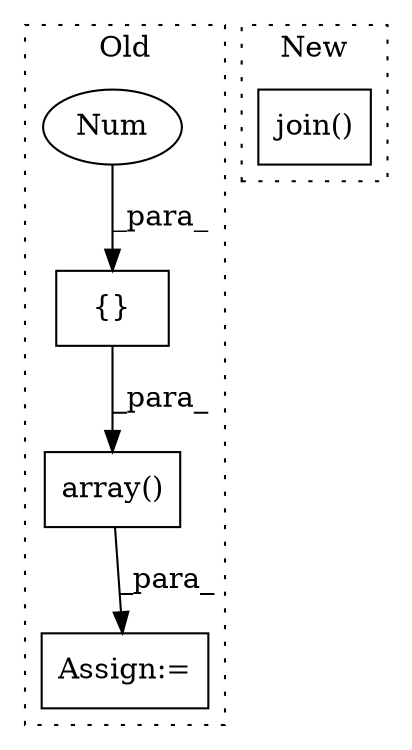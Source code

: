 digraph G {
subgraph cluster0 {
1 [label="array()" a="75" s="145,211" l="9,1" shape="box"];
3 [label="{}" a="59" s="154,210" l="1,0" shape="box"];
4 [label="Num" a="76" s="164" l="7" shape="ellipse"];
5 [label="Assign:=" a="68" s="142" l="3" shape="box"];
label = "Old";
style="dotted";
}
subgraph cluster1 {
2 [label="join()" a="75" s="373,431" l="13,1" shape="box"];
label = "New";
style="dotted";
}
1 -> 5 [label="_para_"];
3 -> 1 [label="_para_"];
4 -> 3 [label="_para_"];
}